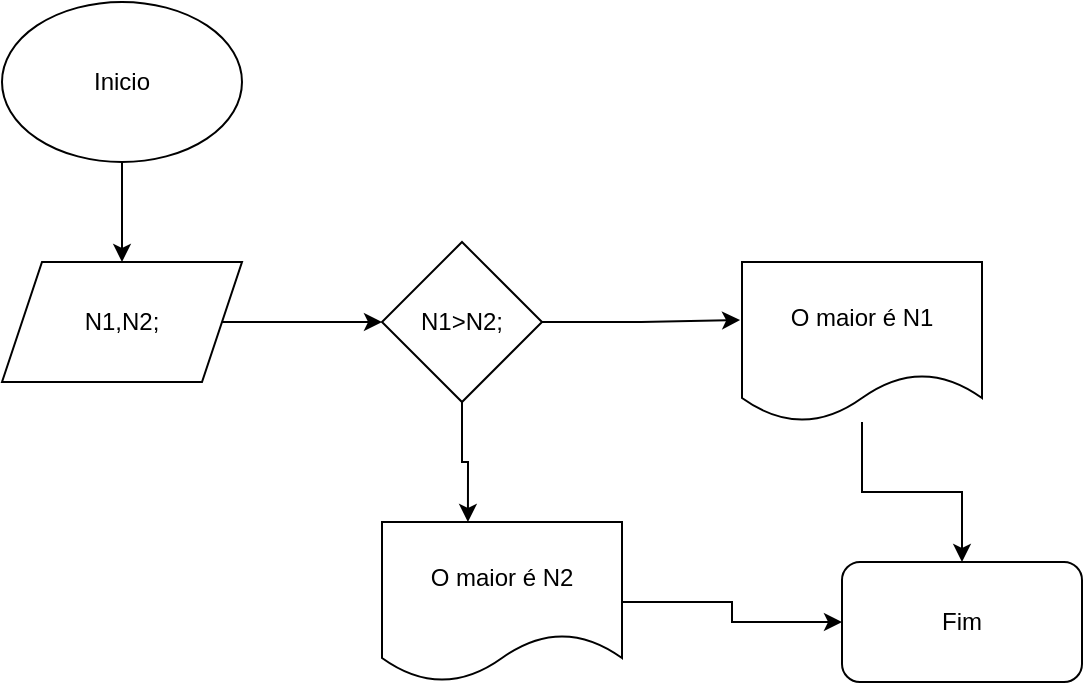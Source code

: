 <mxfile version="17.1.3" type="github">
  <diagram id="9K4c9n0JbCCM8tx41YKC" name="Page-1">
    <mxGraphModel dx="868" dy="482" grid="1" gridSize="10" guides="1" tooltips="1" connect="1" arrows="1" fold="1" page="1" pageScale="1" pageWidth="827" pageHeight="1169" math="0" shadow="0">
      <root>
        <mxCell id="0" />
        <mxCell id="1" parent="0" />
        <mxCell id="bQcjS5CROjnCH39BPfgD-7" style="edgeStyle=orthogonalEdgeStyle;rounded=0;orthogonalLoop=1;jettySize=auto;html=1;exitX=0.5;exitY=1;exitDx=0;exitDy=0;entryX=0.5;entryY=0;entryDx=0;entryDy=0;" edge="1" parent="1" source="bQcjS5CROjnCH39BPfgD-1" target="bQcjS5CROjnCH39BPfgD-3">
          <mxGeometry relative="1" as="geometry" />
        </mxCell>
        <mxCell id="bQcjS5CROjnCH39BPfgD-1" value="Inicio" style="ellipse;whiteSpace=wrap;html=1;" vertex="1" parent="1">
          <mxGeometry x="210" y="10" width="120" height="80" as="geometry" />
        </mxCell>
        <mxCell id="bQcjS5CROjnCH39BPfgD-2" value="Fim" style="rounded=1;whiteSpace=wrap;html=1;" vertex="1" parent="1">
          <mxGeometry x="630" y="290" width="120" height="60" as="geometry" />
        </mxCell>
        <mxCell id="bQcjS5CROjnCH39BPfgD-8" style="edgeStyle=orthogonalEdgeStyle;rounded=0;orthogonalLoop=1;jettySize=auto;html=1;entryX=0;entryY=0.5;entryDx=0;entryDy=0;" edge="1" parent="1" source="bQcjS5CROjnCH39BPfgD-3">
          <mxGeometry relative="1" as="geometry">
            <mxPoint x="400" y="170" as="targetPoint" />
          </mxGeometry>
        </mxCell>
        <mxCell id="bQcjS5CROjnCH39BPfgD-3" value="N1,N2;" style="shape=parallelogram;perimeter=parallelogramPerimeter;whiteSpace=wrap;html=1;fixedSize=1;" vertex="1" parent="1">
          <mxGeometry x="210" y="140" width="120" height="60" as="geometry" />
        </mxCell>
        <mxCell id="bQcjS5CROjnCH39BPfgD-10" style="edgeStyle=orthogonalEdgeStyle;rounded=0;orthogonalLoop=1;jettySize=auto;html=1;exitX=1;exitY=0.5;exitDx=0;exitDy=0;entryX=-0.008;entryY=0.363;entryDx=0;entryDy=0;entryPerimeter=0;" edge="1" parent="1" source="bQcjS5CROjnCH39BPfgD-5">
          <mxGeometry relative="1" as="geometry">
            <mxPoint x="579.04" y="169.04" as="targetPoint" />
          </mxGeometry>
        </mxCell>
        <mxCell id="bQcjS5CROjnCH39BPfgD-14" style="edgeStyle=orthogonalEdgeStyle;rounded=0;orthogonalLoop=1;jettySize=auto;html=1;exitX=0.5;exitY=1;exitDx=0;exitDy=0;entryX=0.358;entryY=0;entryDx=0;entryDy=0;entryPerimeter=0;" edge="1" parent="1" source="bQcjS5CROjnCH39BPfgD-5" target="bQcjS5CROjnCH39BPfgD-13">
          <mxGeometry relative="1" as="geometry" />
        </mxCell>
        <mxCell id="bQcjS5CROjnCH39BPfgD-5" value="&lt;span&gt;N1&amp;gt;N2;&lt;/span&gt;" style="rhombus;whiteSpace=wrap;html=1;" vertex="1" parent="1">
          <mxGeometry x="400" y="130" width="80" height="80" as="geometry" />
        </mxCell>
        <mxCell id="bQcjS5CROjnCH39BPfgD-15" style="edgeStyle=orthogonalEdgeStyle;rounded=0;orthogonalLoop=1;jettySize=auto;html=1;" edge="1" parent="1" source="bQcjS5CROjnCH39BPfgD-12" target="bQcjS5CROjnCH39BPfgD-2">
          <mxGeometry relative="1" as="geometry" />
        </mxCell>
        <mxCell id="bQcjS5CROjnCH39BPfgD-12" value="O maior é N1" style="shape=document;whiteSpace=wrap;html=1;boundedLbl=1;" vertex="1" parent="1">
          <mxGeometry x="580" y="140" width="120" height="80" as="geometry" />
        </mxCell>
        <mxCell id="bQcjS5CROjnCH39BPfgD-16" style="edgeStyle=orthogonalEdgeStyle;rounded=0;orthogonalLoop=1;jettySize=auto;html=1;entryX=0;entryY=0.5;entryDx=0;entryDy=0;" edge="1" parent="1" source="bQcjS5CROjnCH39BPfgD-13" target="bQcjS5CROjnCH39BPfgD-2">
          <mxGeometry relative="1" as="geometry" />
        </mxCell>
        <mxCell id="bQcjS5CROjnCH39BPfgD-13" value="O maior é N2" style="shape=document;whiteSpace=wrap;html=1;boundedLbl=1;" vertex="1" parent="1">
          <mxGeometry x="400" y="270" width="120" height="80" as="geometry" />
        </mxCell>
      </root>
    </mxGraphModel>
  </diagram>
</mxfile>
